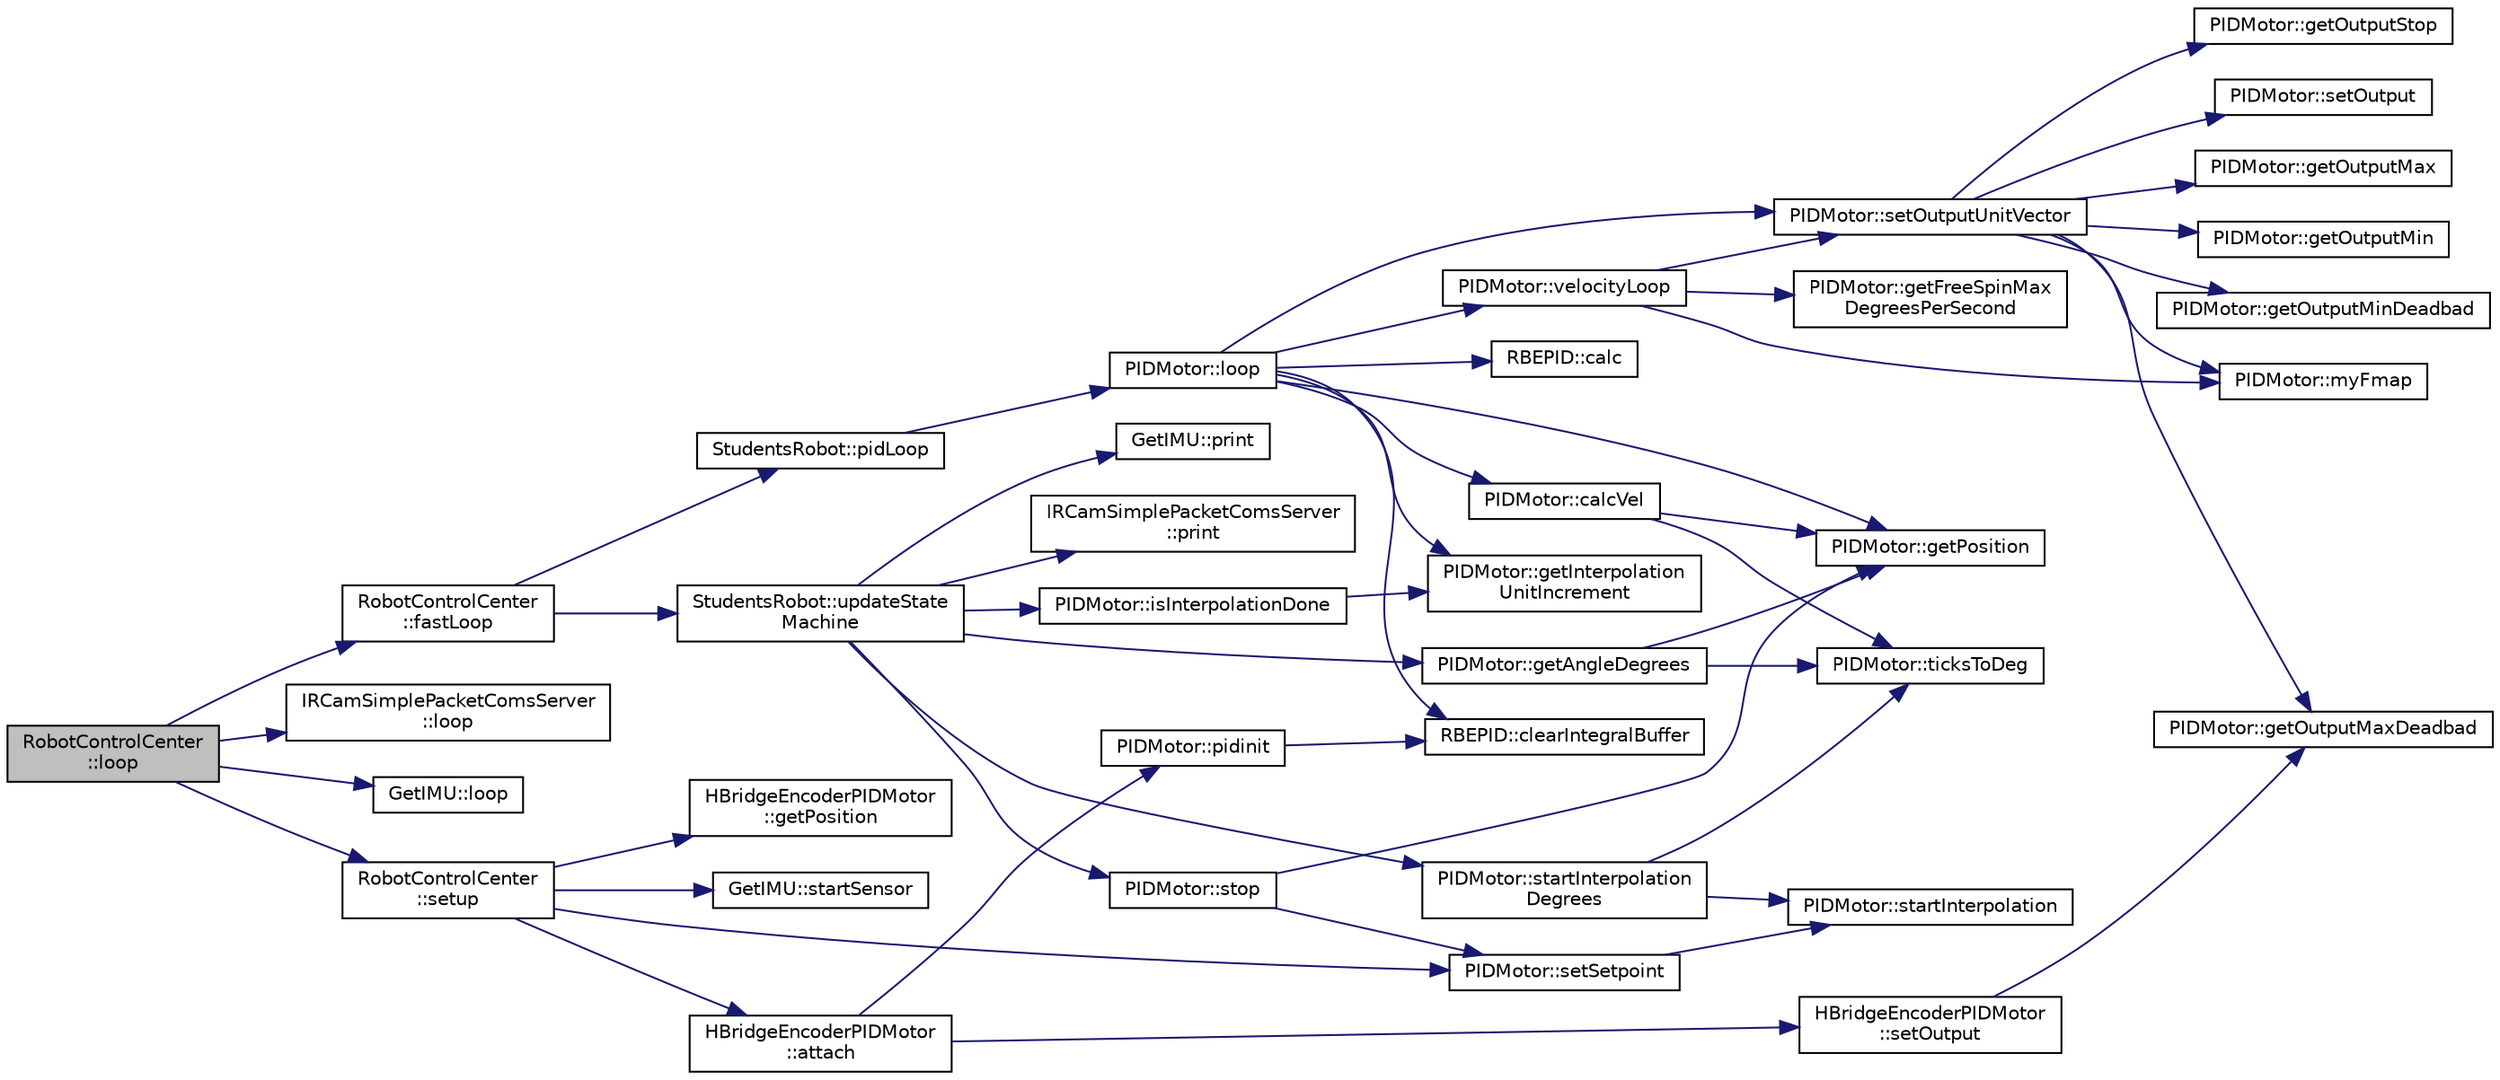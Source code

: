digraph "RobotControlCenter::loop"
{
  edge [fontname="Helvetica",fontsize="10",labelfontname="Helvetica",labelfontsize="10"];
  node [fontname="Helvetica",fontsize="10",shape=record];
  rankdir="LR";
  Node67 [label="RobotControlCenter\l::loop",height=0.2,width=0.4,color="black", fillcolor="grey75", style="filled", fontcolor="black"];
  Node67 -> Node68 [color="midnightblue",fontsize="10",style="solid",fontname="Helvetica"];
  Node68 [label="RobotControlCenter\l::fastLoop",height=0.2,width=0.4,color="black", fillcolor="white", style="filled",URL="$classRobotControlCenter.html#a989d4ee3cb480dc2edb79fb7e4893660"];
  Node68 -> Node69 [color="midnightblue",fontsize="10",style="solid",fontname="Helvetica"];
  Node69 [label="StudentsRobot::pidLoop",height=0.2,width=0.4,color="black", fillcolor="white", style="filled",URL="$classStudentsRobot.html#a4ee4b70e8a57bb55e272cf0c78b866d5"];
  Node69 -> Node70 [color="midnightblue",fontsize="10",style="solid",fontname="Helvetica"];
  Node70 [label="PIDMotor::loop",height=0.2,width=0.4,color="black", fillcolor="white", style="filled",URL="$classPIDMotor.html#ac1374ed36dde94f3a14f8bf78e81c20c"];
  Node70 -> Node71 [color="midnightblue",fontsize="10",style="solid",fontname="Helvetica"];
  Node71 [label="RBEPID::calc",height=0.2,width=0.4,color="black", fillcolor="white", style="filled",URL="$classRBEPID.html#a74256fe09d111f68c97f7fcfaa858960"];
  Node70 -> Node72 [color="midnightblue",fontsize="10",style="solid",fontname="Helvetica"];
  Node72 [label="PIDMotor::calcVel",height=0.2,width=0.4,color="black", fillcolor="white", style="filled",URL="$classPIDMotor.html#a7f73964441f27c0eb1247604dae09bd0"];
  Node72 -> Node73 [color="midnightblue",fontsize="10",style="solid",fontname="Helvetica"];
  Node73 [label="PIDMotor::getPosition",height=0.2,width=0.4,color="black", fillcolor="white", style="filled",URL="$classPIDMotor.html#a804fb78d6d87e55d96d4b798935c8809"];
  Node72 -> Node74 [color="midnightblue",fontsize="10",style="solid",fontname="Helvetica"];
  Node74 [label="PIDMotor::ticksToDeg",height=0.2,width=0.4,color="black", fillcolor="white", style="filled",URL="$classPIDMotor.html#a292e9bc7f736e94ee0df376a08efae33"];
  Node70 -> Node75 [color="midnightblue",fontsize="10",style="solid",fontname="Helvetica"];
  Node75 [label="RBEPID::clearIntegralBuffer",height=0.2,width=0.4,color="black", fillcolor="white", style="filled",URL="$classRBEPID.html#adc6954f2aaa12295fc58ca1dcfca3dc1"];
  Node70 -> Node76 [color="midnightblue",fontsize="10",style="solid",fontname="Helvetica"];
  Node76 [label="PIDMotor::getInterpolation\lUnitIncrement",height=0.2,width=0.4,color="black", fillcolor="white", style="filled",URL="$classPIDMotor.html#a4b178659f339c95aa78bfb1a9e77c338"];
  Node70 -> Node73 [color="midnightblue",fontsize="10",style="solid",fontname="Helvetica"];
  Node70 -> Node77 [color="midnightblue",fontsize="10",style="solid",fontname="Helvetica"];
  Node77 [label="PIDMotor::setOutputUnitVector",height=0.2,width=0.4,color="black", fillcolor="white", style="filled",URL="$classPIDMotor.html#af3660a46b5b7614ba1a5812a85d103ef"];
  Node77 -> Node78 [color="midnightblue",fontsize="10",style="solid",fontname="Helvetica"];
  Node78 [label="PIDMotor::getOutputMax",height=0.2,width=0.4,color="black", fillcolor="white", style="filled",URL="$classPIDMotor.html#aeac2d568ea99d5ed87511f6107681919"];
  Node77 -> Node79 [color="midnightblue",fontsize="10",style="solid",fontname="Helvetica"];
  Node79 [label="PIDMotor::getOutputMaxDeadbad",height=0.2,width=0.4,color="black", fillcolor="white", style="filled",URL="$classPIDMotor.html#a4abe212ce5ed85b3f6f9b0d6065a2d19"];
  Node77 -> Node80 [color="midnightblue",fontsize="10",style="solid",fontname="Helvetica"];
  Node80 [label="PIDMotor::getOutputMin",height=0.2,width=0.4,color="black", fillcolor="white", style="filled",URL="$classPIDMotor.html#a48ccac9c1c76693f15b54e5db7a33df1"];
  Node77 -> Node81 [color="midnightblue",fontsize="10",style="solid",fontname="Helvetica"];
  Node81 [label="PIDMotor::getOutputMinDeadbad",height=0.2,width=0.4,color="black", fillcolor="white", style="filled",URL="$classPIDMotor.html#a7cd2e4d3e82e28e60999eca98a96be7d"];
  Node77 -> Node82 [color="midnightblue",fontsize="10",style="solid",fontname="Helvetica"];
  Node82 [label="PIDMotor::getOutputStop",height=0.2,width=0.4,color="black", fillcolor="white", style="filled",URL="$classPIDMotor.html#aab8f58c624bc04015c6179e2c029fec3"];
  Node77 -> Node83 [color="midnightblue",fontsize="10",style="solid",fontname="Helvetica"];
  Node83 [label="PIDMotor::myFmap",height=0.2,width=0.4,color="black", fillcolor="white", style="filled",URL="$classPIDMotor.html#a4f30d949a3c41afb995caef9fb207e05"];
  Node77 -> Node84 [color="midnightblue",fontsize="10",style="solid",fontname="Helvetica"];
  Node84 [label="PIDMotor::setOutput",height=0.2,width=0.4,color="black", fillcolor="white", style="filled",URL="$classPIDMotor.html#a017ecfd1aca8cc1e6ac04dafabf8e29e"];
  Node70 -> Node85 [color="midnightblue",fontsize="10",style="solid",fontname="Helvetica"];
  Node85 [label="PIDMotor::velocityLoop",height=0.2,width=0.4,color="black", fillcolor="white", style="filled",URL="$classPIDMotor.html#af5a516cd4dc617063b61632ce9968df1"];
  Node85 -> Node86 [color="midnightblue",fontsize="10",style="solid",fontname="Helvetica"];
  Node86 [label="PIDMotor::getFreeSpinMax\lDegreesPerSecond",height=0.2,width=0.4,color="black", fillcolor="white", style="filled",URL="$classPIDMotor.html#a702890e63da27ace0ec16b30d53e0c9e"];
  Node85 -> Node83 [color="midnightblue",fontsize="10",style="solid",fontname="Helvetica"];
  Node85 -> Node77 [color="midnightblue",fontsize="10",style="solid",fontname="Helvetica"];
  Node68 -> Node87 [color="midnightblue",fontsize="10",style="solid",fontname="Helvetica"];
  Node87 [label="StudentsRobot::updateState\lMachine",height=0.2,width=0.4,color="black", fillcolor="white", style="filled",URL="$classStudentsRobot.html#a67255944c57772b33390dcc786505afe"];
  Node87 -> Node88 [color="midnightblue",fontsize="10",style="solid",fontname="Helvetica"];
  Node88 [label="PIDMotor::startInterpolation\lDegrees",height=0.2,width=0.4,color="black", fillcolor="white", style="filled",URL="$classPIDMotor.html#a59a361f6877ad6dd4504273646e433fd"];
  Node88 -> Node89 [color="midnightblue",fontsize="10",style="solid",fontname="Helvetica"];
  Node89 [label="PIDMotor::startInterpolation",height=0.2,width=0.4,color="black", fillcolor="white", style="filled",URL="$classPIDMotor.html#a0aba3994cd6722646cce3f62a5cc056b"];
  Node88 -> Node74 [color="midnightblue",fontsize="10",style="solid",fontname="Helvetica"];
  Node87 -> Node90 [color="midnightblue",fontsize="10",style="solid",fontname="Helvetica"];
  Node90 [label="PIDMotor::getAngleDegrees",height=0.2,width=0.4,color="black", fillcolor="white", style="filled",URL="$classPIDMotor.html#a30fafa2f674001af8bf25d771532620b"];
  Node90 -> Node73 [color="midnightblue",fontsize="10",style="solid",fontname="Helvetica"];
  Node90 -> Node74 [color="midnightblue",fontsize="10",style="solid",fontname="Helvetica"];
  Node87 -> Node91 [color="midnightblue",fontsize="10",style="solid",fontname="Helvetica"];
  Node91 [label="GetIMU::print",height=0.2,width=0.4,color="black", fillcolor="white", style="filled",URL="$classGetIMU.html#a758f3c2d0b8968977767d548bdaaf32a"];
  Node87 -> Node92 [color="midnightblue",fontsize="10",style="solid",fontname="Helvetica"];
  Node92 [label="IRCamSimplePacketComsServer\l::print",height=0.2,width=0.4,color="black", fillcolor="white", style="filled",URL="$classIRCamSimplePacketComsServer.html#a098879fc4639b7bb2a99ad106da63e13"];
  Node87 -> Node93 [color="midnightblue",fontsize="10",style="solid",fontname="Helvetica"];
  Node93 [label="PIDMotor::isInterpolationDone",height=0.2,width=0.4,color="black", fillcolor="white", style="filled",URL="$classPIDMotor.html#ac7a8cb2fcf9c941cedd10864b9463fb7"];
  Node93 -> Node76 [color="midnightblue",fontsize="10",style="solid",fontname="Helvetica"];
  Node87 -> Node94 [color="midnightblue",fontsize="10",style="solid",fontname="Helvetica"];
  Node94 [label="PIDMotor::stop",height=0.2,width=0.4,color="black", fillcolor="white", style="filled",URL="$classPIDMotor.html#ab70676b6d2cea7a85592715056bdb0dd"];
  Node94 -> Node73 [color="midnightblue",fontsize="10",style="solid",fontname="Helvetica"];
  Node94 -> Node95 [color="midnightblue",fontsize="10",style="solid",fontname="Helvetica"];
  Node95 [label="PIDMotor::setSetpoint",height=0.2,width=0.4,color="black", fillcolor="white", style="filled",URL="$classPIDMotor.html#a53e76c65cbb75d139eed71cac76d688d"];
  Node95 -> Node89 [color="midnightblue",fontsize="10",style="solid",fontname="Helvetica"];
  Node67 -> Node96 [color="midnightblue",fontsize="10",style="solid",fontname="Helvetica"];
  Node96 [label="IRCamSimplePacketComsServer\l::loop",height=0.2,width=0.4,color="black", fillcolor="white", style="filled",URL="$classIRCamSimplePacketComsServer.html#a16f62b2f10b0e80032e168f6d0f53844"];
  Node67 -> Node97 [color="midnightblue",fontsize="10",style="solid",fontname="Helvetica"];
  Node97 [label="GetIMU::loop",height=0.2,width=0.4,color="black", fillcolor="white", style="filled",URL="$classGetIMU.html#a38e7793014c6e3f284992744ec723c15"];
  Node67 -> Node98 [color="midnightblue",fontsize="10",style="solid",fontname="Helvetica"];
  Node98 [label="RobotControlCenter\l::setup",height=0.2,width=0.4,color="black", fillcolor="white", style="filled",URL="$classRobotControlCenter.html#af72cdd5fd97b1c040d4738153b69cb5c"];
  Node98 -> Node99 [color="midnightblue",fontsize="10",style="solid",fontname="Helvetica"];
  Node99 [label="HBridgeEncoderPIDMotor\l::attach",height=0.2,width=0.4,color="black", fillcolor="white", style="filled",URL="$classHBridgeEncoderPIDMotor.html#ad971f5e3e4932ac465135018d976defc"];
  Node99 -> Node100 [color="midnightblue",fontsize="10",style="solid",fontname="Helvetica"];
  Node100 [label="PIDMotor::pidinit",height=0.2,width=0.4,color="black", fillcolor="white", style="filled",URL="$classPIDMotor.html#a32adc7f86caa0f3c97161d945ccc1c5c"];
  Node100 -> Node75 [color="midnightblue",fontsize="10",style="solid",fontname="Helvetica"];
  Node99 -> Node101 [color="midnightblue",fontsize="10",style="solid",fontname="Helvetica"];
  Node101 [label="HBridgeEncoderPIDMotor\l::setOutput",height=0.2,width=0.4,color="black", fillcolor="white", style="filled",URL="$classHBridgeEncoderPIDMotor.html#af2b2cfdf8c465b5c9af290cb9a680514"];
  Node101 -> Node79 [color="midnightblue",fontsize="10",style="solid",fontname="Helvetica"];
  Node98 -> Node95 [color="midnightblue",fontsize="10",style="solid",fontname="Helvetica"];
  Node98 -> Node102 [color="midnightblue",fontsize="10",style="solid",fontname="Helvetica"];
  Node102 [label="HBridgeEncoderPIDMotor\l::getPosition",height=0.2,width=0.4,color="black", fillcolor="white", style="filled",URL="$classHBridgeEncoderPIDMotor.html#aaf50960b179c4d9b0a059b3b4b41b14d"];
  Node98 -> Node103 [color="midnightblue",fontsize="10",style="solid",fontname="Helvetica"];
  Node103 [label="GetIMU::startSensor",height=0.2,width=0.4,color="black", fillcolor="white", style="filled",URL="$classGetIMU.html#af458fe68b2df51326bfd55a784df05a3"];
}
